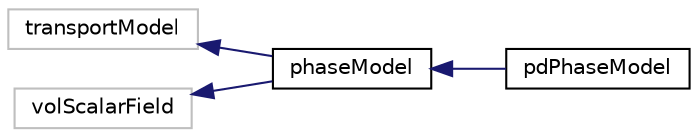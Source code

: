 digraph "Graphical Class Hierarchy"
{
  bgcolor="transparent";
  edge [fontname="Helvetica",fontsize="10",labelfontname="Helvetica",labelfontsize="10"];
  node [fontname="Helvetica",fontsize="10",shape=record];
  rankdir="LR";
  Node1 [label="transportModel",height=0.2,width=0.4,color="grey75"];
  Node1 -> Node2 [dir="back",color="midnightblue",fontsize="10",style="solid",fontname="Helvetica"];
  Node2 [label="phaseModel",height=0.2,width=0.4,color="black",URL="$a00129.html",tooltip="Base class for a moving phase model. Functions are made so that the class can be abstracted to a poly..."];
  Node2 -> Node3 [dir="back",color="midnightblue",fontsize="10",style="solid",fontname="Helvetica"];
  Node3 [label="pdPhaseModel",height=0.2,width=0.4,color="black",URL="$a00127.html",tooltip="Class for a polydisperse phase model. Each bubble size hase a unique mean velocity. Size and velocity moments are stored in quadrature. "];
  Node4 [label="volScalarField",height=0.2,width=0.4,color="grey75"];
  Node4 -> Node2 [dir="back",color="midnightblue",fontsize="10",style="solid",fontname="Helvetica"];
}
